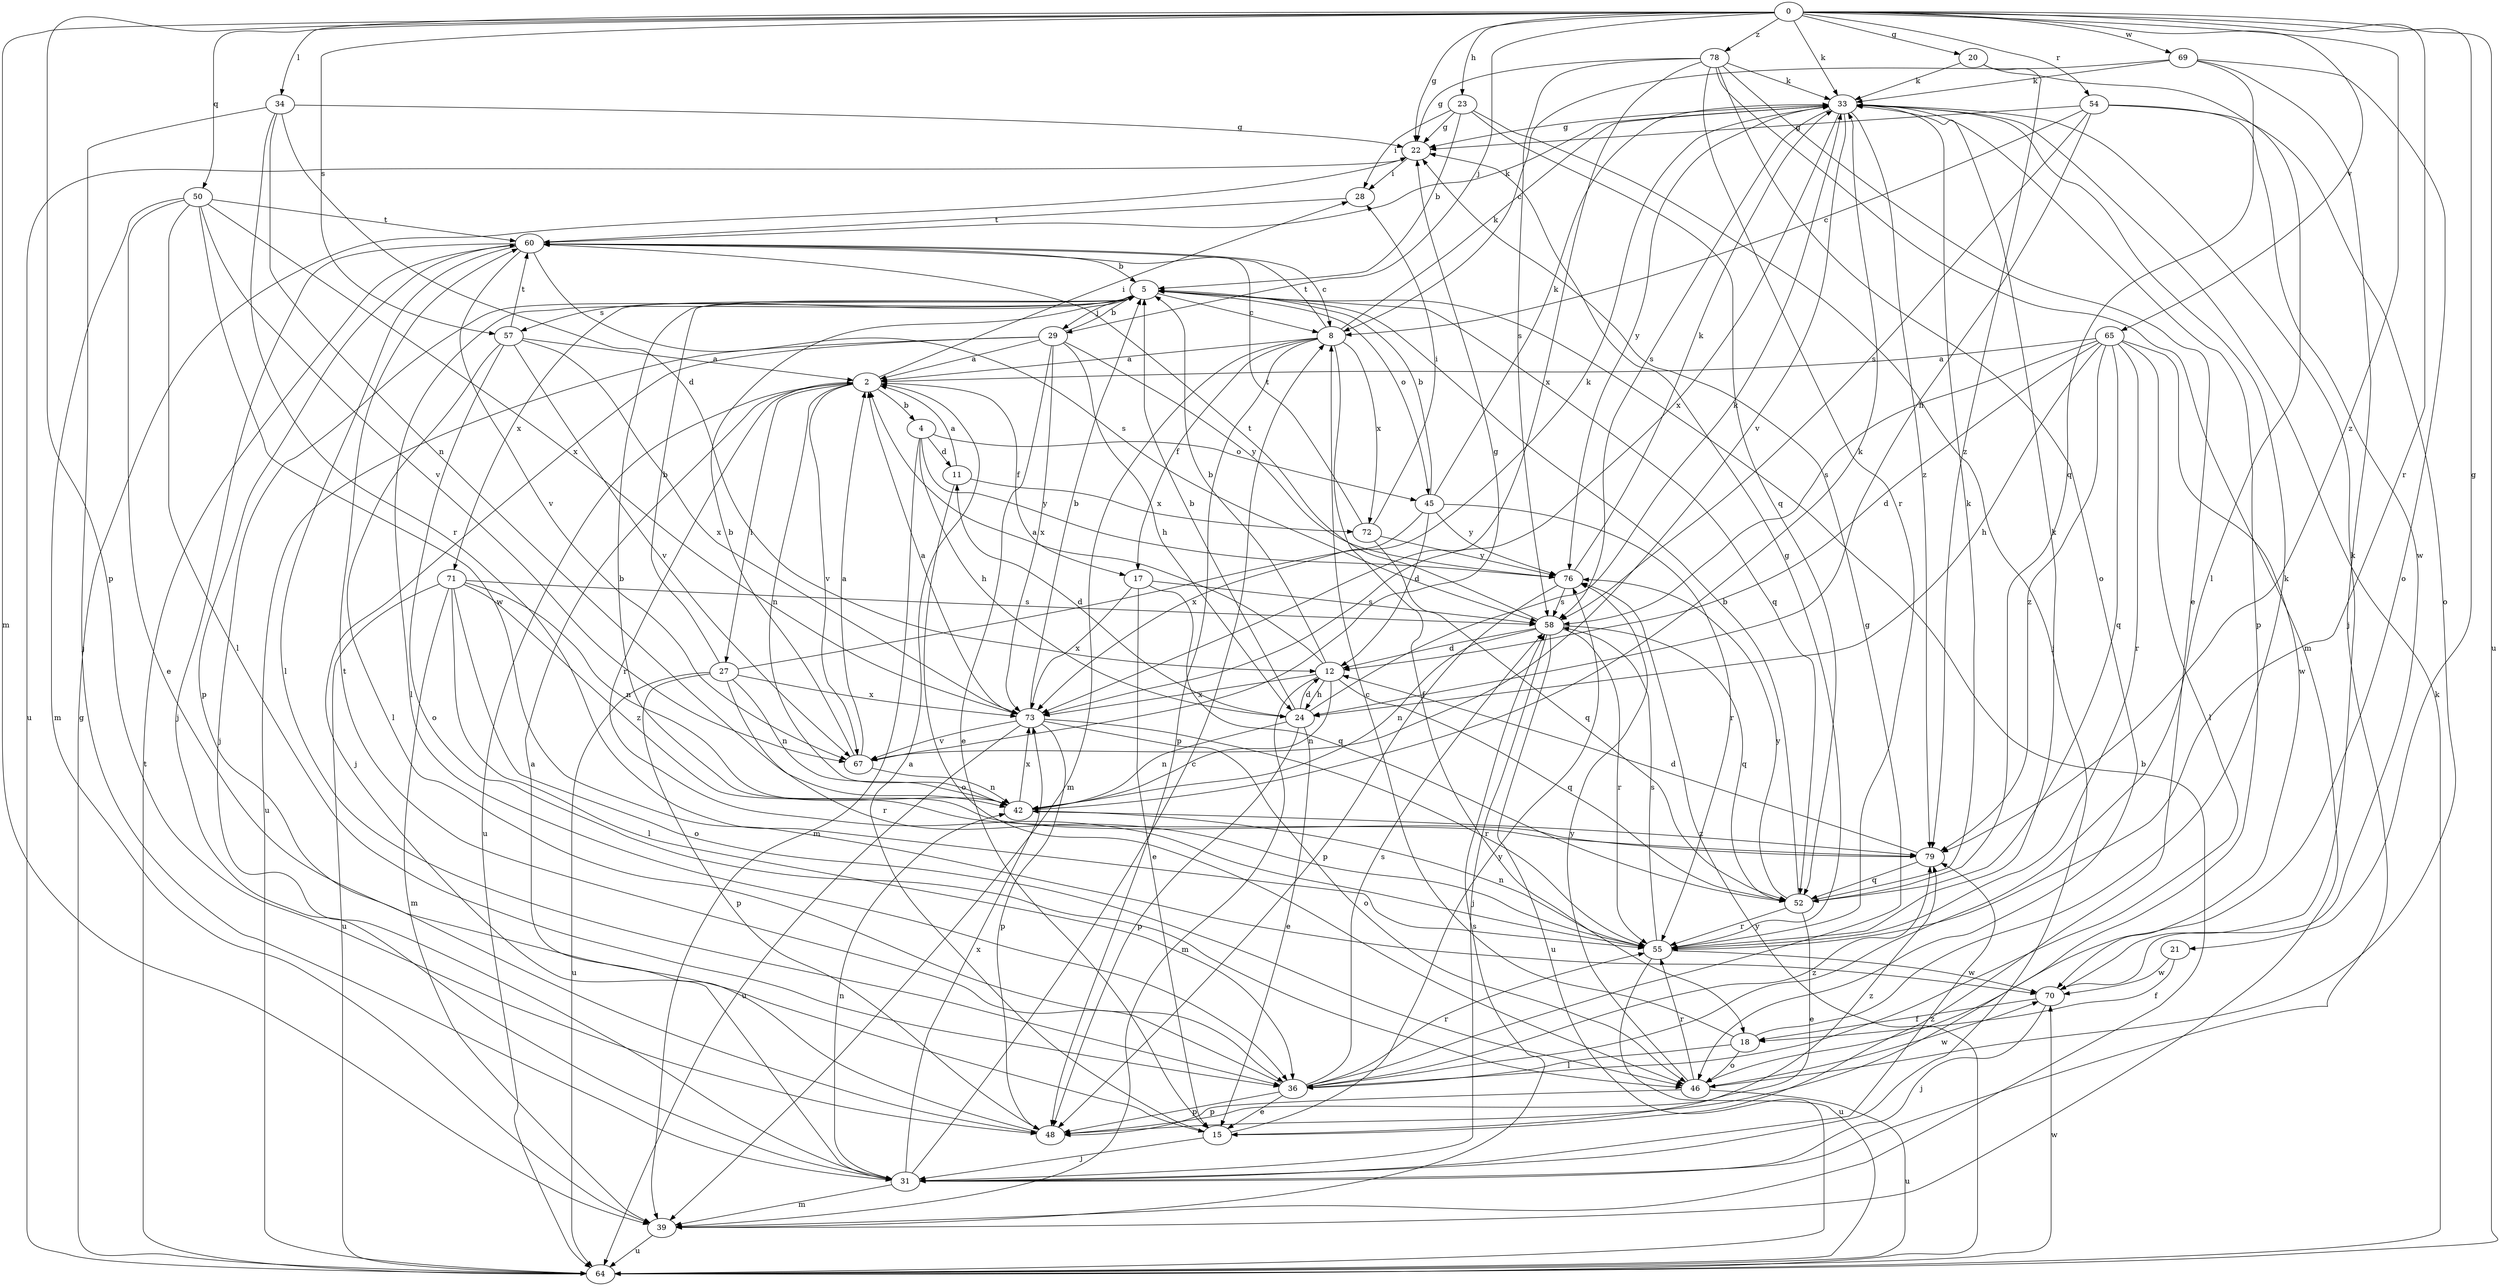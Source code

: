 strict digraph  {
0;
2;
4;
5;
8;
11;
12;
15;
17;
18;
20;
21;
22;
23;
24;
27;
28;
29;
31;
33;
34;
36;
39;
42;
45;
46;
48;
50;
52;
54;
55;
57;
58;
60;
64;
65;
67;
69;
70;
71;
72;
73;
76;
78;
79;
0 -> 20  [label=g];
0 -> 21  [label=g];
0 -> 22  [label=g];
0 -> 23  [label=h];
0 -> 29  [label=j];
0 -> 33  [label=k];
0 -> 34  [label=l];
0 -> 39  [label=m];
0 -> 48  [label=p];
0 -> 50  [label=q];
0 -> 54  [label=r];
0 -> 55  [label=r];
0 -> 57  [label=s];
0 -> 64  [label=u];
0 -> 65  [label=v];
0 -> 69  [label=w];
0 -> 78  [label=z];
0 -> 79  [label=z];
2 -> 4  [label=b];
2 -> 17  [label=f];
2 -> 27  [label=i];
2 -> 28  [label=i];
2 -> 42  [label=n];
2 -> 55  [label=r];
2 -> 64  [label=u];
2 -> 67  [label=v];
4 -> 11  [label=d];
4 -> 24  [label=h];
4 -> 39  [label=m];
4 -> 45  [label=o];
4 -> 76  [label=y];
5 -> 8  [label=c];
5 -> 29  [label=j];
5 -> 31  [label=j];
5 -> 36  [label=l];
5 -> 45  [label=o];
5 -> 52  [label=q];
5 -> 57  [label=s];
5 -> 71  [label=x];
8 -> 2  [label=a];
8 -> 17  [label=f];
8 -> 18  [label=f];
8 -> 33  [label=k];
8 -> 39  [label=m];
8 -> 48  [label=p];
8 -> 60  [label=t];
8 -> 72  [label=x];
11 -> 2  [label=a];
11 -> 46  [label=o];
11 -> 72  [label=x];
12 -> 2  [label=a];
12 -> 5  [label=b];
12 -> 24  [label=h];
12 -> 39  [label=m];
12 -> 42  [label=n];
12 -> 52  [label=q];
12 -> 73  [label=x];
15 -> 2  [label=a];
15 -> 31  [label=j];
15 -> 76  [label=y];
17 -> 15  [label=e];
17 -> 52  [label=q];
17 -> 58  [label=s];
17 -> 73  [label=x];
18 -> 8  [label=c];
18 -> 33  [label=k];
18 -> 36  [label=l];
18 -> 46  [label=o];
20 -> 33  [label=k];
20 -> 36  [label=l];
20 -> 79  [label=z];
21 -> 18  [label=f];
21 -> 70  [label=w];
22 -> 28  [label=i];
22 -> 64  [label=u];
23 -> 5  [label=b];
23 -> 22  [label=g];
23 -> 28  [label=i];
23 -> 31  [label=j];
23 -> 52  [label=q];
24 -> 5  [label=b];
24 -> 11  [label=d];
24 -> 12  [label=d];
24 -> 15  [label=e];
24 -> 33  [label=k];
24 -> 42  [label=n];
24 -> 48  [label=p];
27 -> 5  [label=b];
27 -> 33  [label=k];
27 -> 42  [label=n];
27 -> 48  [label=p];
27 -> 55  [label=r];
27 -> 64  [label=u];
27 -> 73  [label=x];
28 -> 60  [label=t];
29 -> 2  [label=a];
29 -> 5  [label=b];
29 -> 15  [label=e];
29 -> 24  [label=h];
29 -> 31  [label=j];
29 -> 64  [label=u];
29 -> 73  [label=x];
29 -> 76  [label=y];
31 -> 8  [label=c];
31 -> 39  [label=m];
31 -> 42  [label=n];
31 -> 73  [label=x];
31 -> 79  [label=z];
33 -> 22  [label=g];
33 -> 48  [label=p];
33 -> 58  [label=s];
33 -> 67  [label=v];
33 -> 73  [label=x];
33 -> 76  [label=y];
33 -> 79  [label=z];
34 -> 12  [label=d];
34 -> 22  [label=g];
34 -> 31  [label=j];
34 -> 42  [label=n];
34 -> 55  [label=r];
36 -> 15  [label=e];
36 -> 22  [label=g];
36 -> 48  [label=p];
36 -> 55  [label=r];
36 -> 58  [label=s];
36 -> 60  [label=t];
36 -> 79  [label=z];
39 -> 5  [label=b];
39 -> 58  [label=s];
39 -> 64  [label=u];
42 -> 33  [label=k];
42 -> 73  [label=x];
42 -> 79  [label=z];
45 -> 5  [label=b];
45 -> 12  [label=d];
45 -> 33  [label=k];
45 -> 55  [label=r];
45 -> 73  [label=x];
45 -> 76  [label=y];
46 -> 48  [label=p];
46 -> 55  [label=r];
46 -> 64  [label=u];
46 -> 70  [label=w];
46 -> 76  [label=y];
48 -> 2  [label=a];
48 -> 79  [label=z];
50 -> 15  [label=e];
50 -> 36  [label=l];
50 -> 39  [label=m];
50 -> 60  [label=t];
50 -> 67  [label=v];
50 -> 70  [label=w];
50 -> 73  [label=x];
52 -> 5  [label=b];
52 -> 15  [label=e];
52 -> 33  [label=k];
52 -> 55  [label=r];
52 -> 76  [label=y];
54 -> 8  [label=c];
54 -> 22  [label=g];
54 -> 24  [label=h];
54 -> 46  [label=o];
54 -> 58  [label=s];
54 -> 70  [label=w];
55 -> 22  [label=g];
55 -> 33  [label=k];
55 -> 42  [label=n];
55 -> 58  [label=s];
55 -> 64  [label=u];
55 -> 70  [label=w];
57 -> 2  [label=a];
57 -> 36  [label=l];
57 -> 46  [label=o];
57 -> 60  [label=t];
57 -> 67  [label=v];
57 -> 73  [label=x];
58 -> 12  [label=d];
58 -> 31  [label=j];
58 -> 42  [label=n];
58 -> 52  [label=q];
58 -> 55  [label=r];
58 -> 60  [label=t];
58 -> 64  [label=u];
60 -> 5  [label=b];
60 -> 8  [label=c];
60 -> 31  [label=j];
60 -> 33  [label=k];
60 -> 36  [label=l];
60 -> 48  [label=p];
60 -> 58  [label=s];
60 -> 67  [label=v];
64 -> 22  [label=g];
64 -> 33  [label=k];
64 -> 60  [label=t];
64 -> 70  [label=w];
64 -> 76  [label=y];
65 -> 2  [label=a];
65 -> 12  [label=d];
65 -> 24  [label=h];
65 -> 36  [label=l];
65 -> 52  [label=q];
65 -> 55  [label=r];
65 -> 58  [label=s];
65 -> 70  [label=w];
65 -> 79  [label=z];
67 -> 2  [label=a];
67 -> 5  [label=b];
67 -> 22  [label=g];
67 -> 42  [label=n];
69 -> 8  [label=c];
69 -> 31  [label=j];
69 -> 33  [label=k];
69 -> 46  [label=o];
69 -> 52  [label=q];
70 -> 18  [label=f];
70 -> 31  [label=j];
70 -> 33  [label=k];
71 -> 36  [label=l];
71 -> 39  [label=m];
71 -> 42  [label=n];
71 -> 46  [label=o];
71 -> 58  [label=s];
71 -> 64  [label=u];
71 -> 79  [label=z];
72 -> 28  [label=i];
72 -> 52  [label=q];
72 -> 60  [label=t];
72 -> 76  [label=y];
73 -> 2  [label=a];
73 -> 5  [label=b];
73 -> 46  [label=o];
73 -> 48  [label=p];
73 -> 55  [label=r];
73 -> 64  [label=u];
73 -> 67  [label=v];
76 -> 33  [label=k];
76 -> 48  [label=p];
76 -> 58  [label=s];
78 -> 15  [label=e];
78 -> 22  [label=g];
78 -> 33  [label=k];
78 -> 39  [label=m];
78 -> 46  [label=o];
78 -> 55  [label=r];
78 -> 58  [label=s];
78 -> 73  [label=x];
79 -> 5  [label=b];
79 -> 12  [label=d];
79 -> 52  [label=q];
}
